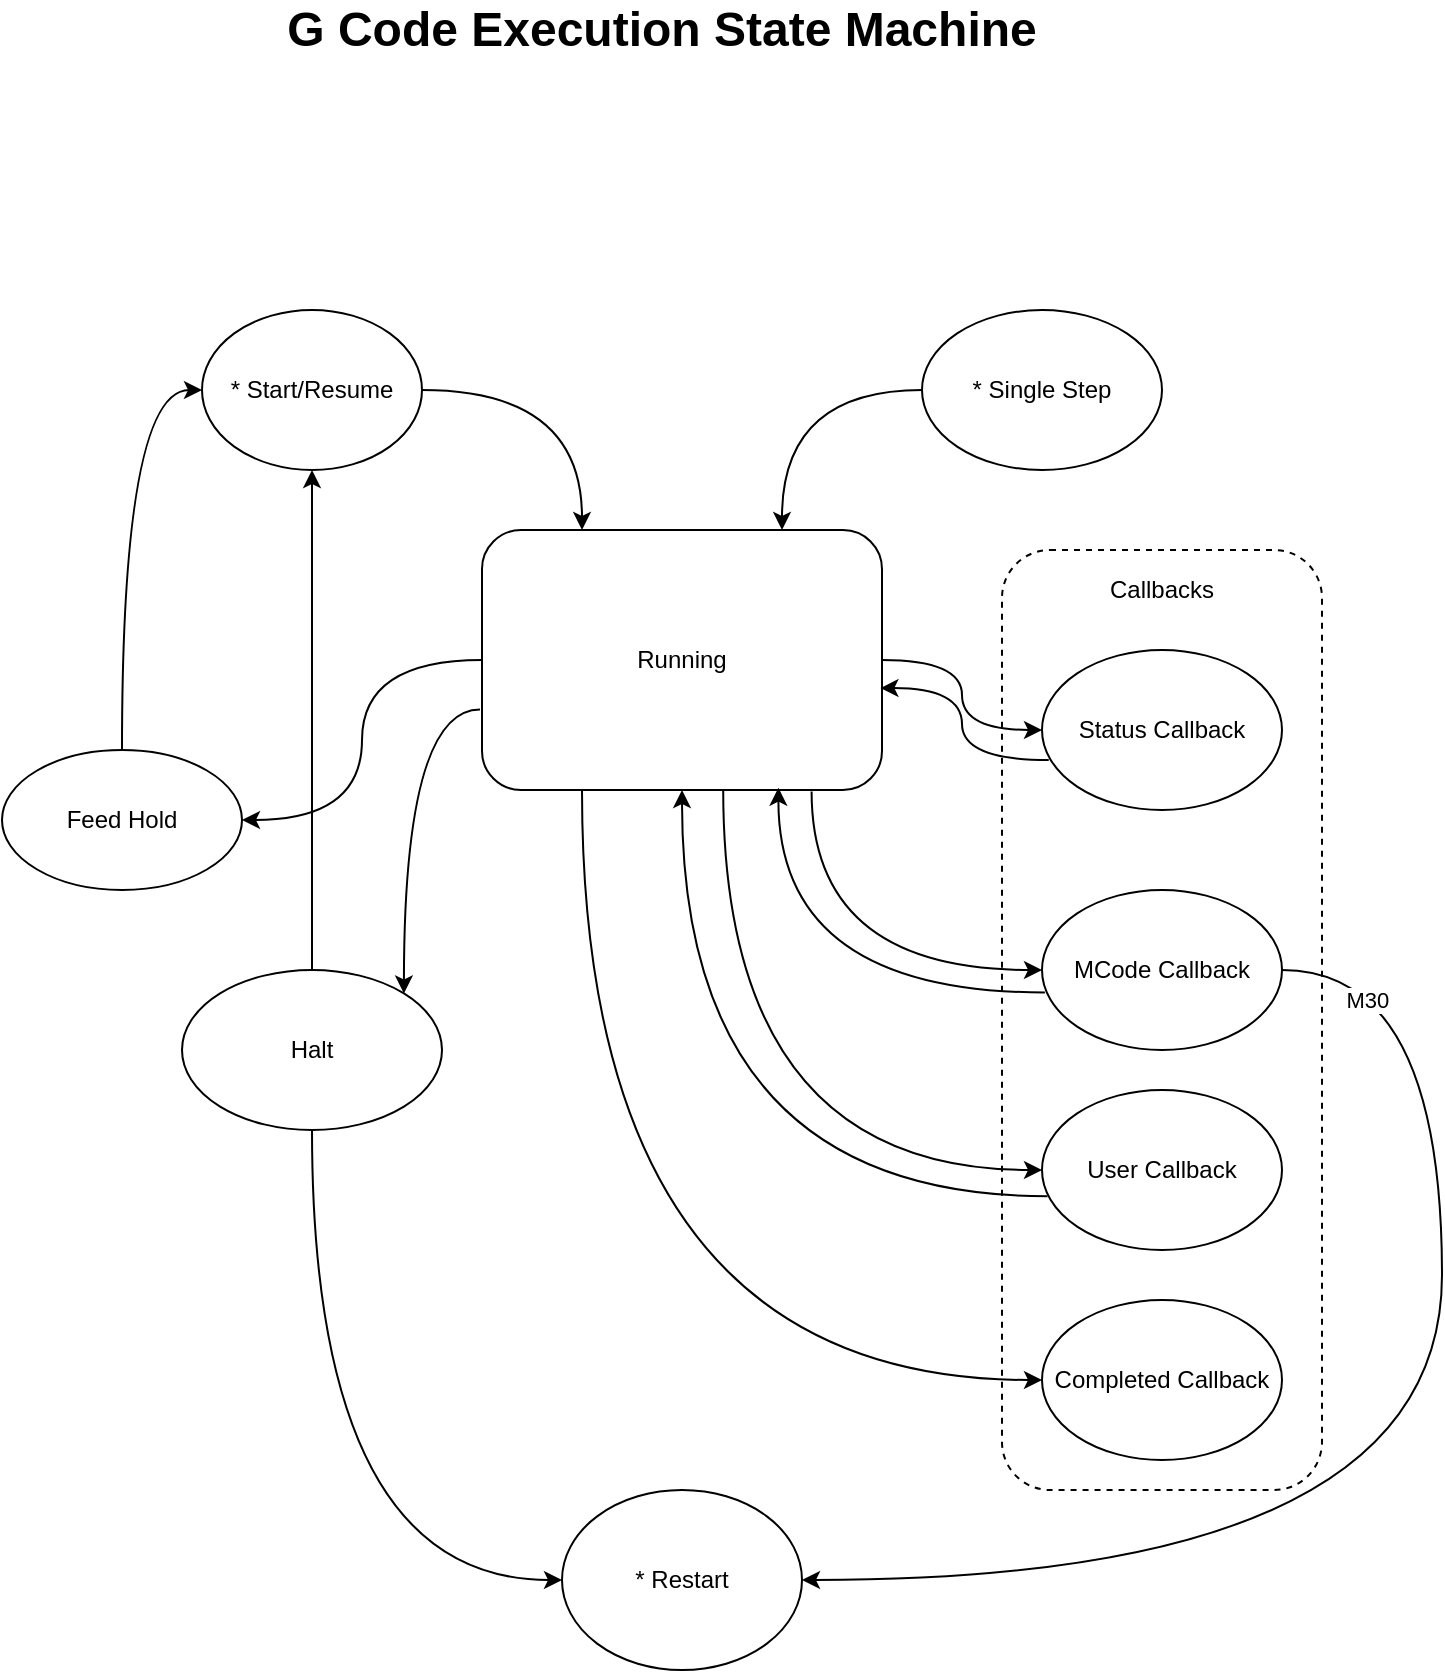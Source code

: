 <mxfile version="14.9.6" type="device"><diagram id="C5RBs43oDa-KdzZeNtuy" name="Page-1"><mxGraphModel dx="1086" dy="807" grid="1" gridSize="10" guides="1" tooltips="1" connect="1" arrows="1" fold="1" page="1" pageScale="1" pageWidth="850" pageHeight="1100" math="0" shadow="0"><root><mxCell id="WIyWlLk6GJQsqaUBKTNV-0"/><mxCell id="WIyWlLk6GJQsqaUBKTNV-1" parent="WIyWlLk6GJQsqaUBKTNV-0"/><mxCell id="GyAjRiSPBa34UYsHCoyo-0" value="* Restart" style="ellipse;whiteSpace=wrap;html=1;container=1;" parent="WIyWlLk6GJQsqaUBKTNV-1" vertex="1" collapsed="1"><mxGeometry x="340" y="800" width="120" height="90" as="geometry"><mxRectangle x="340" y="120" width="190" height="120" as="alternateBounds"/></mxGeometry></mxCell><mxCell id="GyAjRiSPBa34UYsHCoyo-40" value="Start button = Start" style="rounded=1;whiteSpace=wrap;html=1;" parent="GyAjRiSPBa34UYsHCoyo-0" vertex="1"><mxGeometry x="35" y="20" width="120" height="20" as="geometry"/></mxCell><mxCell id="GyAjRiSPBa34UYsHCoyo-41" value="Set Line No = 0" style="rounded=1;whiteSpace=wrap;html=1;" parent="GyAjRiSPBa34UYsHCoyo-0" vertex="1"><mxGeometry x="35" y="50" width="120" height="20" as="geometry"/></mxCell><mxCell id="GyAjRiSPBa34UYsHCoyo-26" style="edgeStyle=orthogonalEdgeStyle;curved=1;rounded=0;orthogonalLoop=1;jettySize=auto;html=1;exitX=1;exitY=0.5;exitDx=0;exitDy=0;entryX=0.25;entryY=0;entryDx=0;entryDy=0;" parent="WIyWlLk6GJQsqaUBKTNV-1" source="GyAjRiSPBa34UYsHCoyo-1" target="GyAjRiSPBa34UYsHCoyo-3" edge="1"><mxGeometry relative="1" as="geometry"/></mxCell><mxCell id="GyAjRiSPBa34UYsHCoyo-27" style="edgeStyle=orthogonalEdgeStyle;curved=1;rounded=0;orthogonalLoop=1;jettySize=auto;html=1;exitX=0;exitY=0.5;exitDx=0;exitDy=0;entryX=0.75;entryY=0;entryDx=0;entryDy=0;" parent="WIyWlLk6GJQsqaUBKTNV-1" source="GyAjRiSPBa34UYsHCoyo-2" target="GyAjRiSPBa34UYsHCoyo-3" edge="1"><mxGeometry relative="1" as="geometry"><Array as="points"/></mxGeometry></mxCell><mxCell id="GyAjRiSPBa34UYsHCoyo-2" value="* Single Step" style="ellipse;whiteSpace=wrap;html=1;container=1;" parent="WIyWlLk6GJQsqaUBKTNV-1" vertex="1" collapsed="1"><mxGeometry x="520" y="210" width="120" height="80" as="geometry"><mxRectangle x="520" y="210" width="290" height="290" as="alternateBounds"/></mxGeometry></mxCell><mxCell id="GyAjRiSPBa34UYsHCoyo-15" style="edgeStyle=orthogonalEdgeStyle;curved=1;rounded=0;orthogonalLoop=1;jettySize=auto;html=1;exitX=1;exitY=0.5;exitDx=0;exitDy=0;entryX=0;entryY=0.5;entryDx=0;entryDy=0;" parent="WIyWlLk6GJQsqaUBKTNV-1" source="GyAjRiSPBa34UYsHCoyo-3" target="GyAjRiSPBa34UYsHCoyo-8" edge="1"><mxGeometry relative="1" as="geometry"/></mxCell><mxCell id="GyAjRiSPBa34UYsHCoyo-17" style="edgeStyle=orthogonalEdgeStyle;orthogonalLoop=1;jettySize=auto;html=1;exitX=0.824;exitY=1.006;exitDx=0;exitDy=0;entryX=0;entryY=0.5;entryDx=0;entryDy=0;curved=1;exitPerimeter=0;" parent="WIyWlLk6GJQsqaUBKTNV-1" source="GyAjRiSPBa34UYsHCoyo-3" target="GyAjRiSPBa34UYsHCoyo-7" edge="1"><mxGeometry relative="1" as="geometry"><Array as="points"/></mxGeometry></mxCell><mxCell id="GyAjRiSPBa34UYsHCoyo-19" style="edgeStyle=orthogonalEdgeStyle;curved=1;rounded=0;orthogonalLoop=1;jettySize=auto;html=1;exitX=0.603;exitY=0.997;exitDx=0;exitDy=0;entryX=0;entryY=0.5;entryDx=0;entryDy=0;exitPerimeter=0;" parent="WIyWlLk6GJQsqaUBKTNV-1" source="GyAjRiSPBa34UYsHCoyo-3" target="GyAjRiSPBa34UYsHCoyo-9" edge="1"><mxGeometry relative="1" as="geometry"/></mxCell><mxCell id="GyAjRiSPBa34UYsHCoyo-21" style="edgeStyle=orthogonalEdgeStyle;curved=1;rounded=0;orthogonalLoop=1;jettySize=auto;html=1;exitX=0.25;exitY=1;exitDx=0;exitDy=0;entryX=0;entryY=0.5;entryDx=0;entryDy=0;" parent="WIyWlLk6GJQsqaUBKTNV-1" source="GyAjRiSPBa34UYsHCoyo-3" target="GyAjRiSPBa34UYsHCoyo-6" edge="1"><mxGeometry relative="1" as="geometry"/></mxCell><mxCell id="GyAjRiSPBa34UYsHCoyo-22" style="edgeStyle=orthogonalEdgeStyle;curved=1;rounded=0;orthogonalLoop=1;jettySize=auto;html=1;exitX=-0.005;exitY=0.69;exitDx=0;exitDy=0;entryX=1;entryY=0;entryDx=0;entryDy=0;exitPerimeter=0;" parent="WIyWlLk6GJQsqaUBKTNV-1" source="GyAjRiSPBa34UYsHCoyo-3" target="GyAjRiSPBa34UYsHCoyo-5" edge="1"><mxGeometry relative="1" as="geometry"><Array as="points"/></mxGeometry></mxCell><mxCell id="GyAjRiSPBa34UYsHCoyo-23" style="edgeStyle=orthogonalEdgeStyle;curved=1;rounded=0;orthogonalLoop=1;jettySize=auto;html=1;exitX=0;exitY=0.5;exitDx=0;exitDy=0;entryX=1;entryY=0.5;entryDx=0;entryDy=0;" parent="WIyWlLk6GJQsqaUBKTNV-1" source="GyAjRiSPBa34UYsHCoyo-3" target="GyAjRiSPBa34UYsHCoyo-4" edge="1"><mxGeometry relative="1" as="geometry"/></mxCell><mxCell id="GyAjRiSPBa34UYsHCoyo-3" value="Running" style="rounded=1;whiteSpace=wrap;html=1;" parent="WIyWlLk6GJQsqaUBKTNV-1" vertex="1"><mxGeometry x="300" y="320" width="200" height="130" as="geometry"/></mxCell><mxCell id="GyAjRiSPBa34UYsHCoyo-24" style="edgeStyle=orthogonalEdgeStyle;curved=1;rounded=0;orthogonalLoop=1;jettySize=auto;html=1;exitX=0.5;exitY=0;exitDx=0;exitDy=0;entryX=0;entryY=0.5;entryDx=0;entryDy=0;" parent="WIyWlLk6GJQsqaUBKTNV-1" source="GyAjRiSPBa34UYsHCoyo-4" target="GyAjRiSPBa34UYsHCoyo-1" edge="1"><mxGeometry relative="1" as="geometry"/></mxCell><mxCell id="GyAjRiSPBa34UYsHCoyo-25" style="edgeStyle=orthogonalEdgeStyle;curved=1;rounded=0;orthogonalLoop=1;jettySize=auto;html=1;entryX=0.5;entryY=1;entryDx=0;entryDy=0;" parent="WIyWlLk6GJQsqaUBKTNV-1" source="GyAjRiSPBa34UYsHCoyo-5" target="GyAjRiSPBa34UYsHCoyo-1" edge="1"><mxGeometry relative="1" as="geometry"/></mxCell><mxCell id="aPQ9G4b3jRv8Ac2TnQTP-2" style="edgeStyle=orthogonalEdgeStyle;curved=1;jumpStyle=none;orthogonalLoop=1;jettySize=auto;html=1;exitX=0.5;exitY=1;exitDx=0;exitDy=0;entryX=0;entryY=0.5;entryDx=0;entryDy=0;strokeColor=#000000;" parent="WIyWlLk6GJQsqaUBKTNV-1" source="GyAjRiSPBa34UYsHCoyo-5" target="GyAjRiSPBa34UYsHCoyo-0" edge="1"><mxGeometry relative="1" as="geometry"/></mxCell><mxCell id="GyAjRiSPBa34UYsHCoyo-5" value="Halt" style="ellipse;whiteSpace=wrap;html=1;container=1;" parent="WIyWlLk6GJQsqaUBKTNV-1" vertex="1" collapsed="1"><mxGeometry x="150" y="540" width="130" height="80" as="geometry"><mxRectangle x="150" y="540" width="260" height="220" as="alternateBounds"/></mxGeometry></mxCell><mxCell id="GyAjRiSPBa34UYsHCoyo-34" value="Enable Jogging" style="rounded=1;whiteSpace=wrap;html=1;" parent="GyAjRiSPBa34UYsHCoyo-5" vertex="1"><mxGeometry x="70" y="74.5" width="120" height="30" as="geometry"/></mxCell><mxCell id="GyAjRiSPBa34UYsHCoyo-35" value="Stop the Spindle?" style="rounded=1;whiteSpace=wrap;html=1;" parent="GyAjRiSPBa34UYsHCoyo-5" vertex="1"><mxGeometry x="70" y="120" width="120" height="30" as="geometry"/></mxCell><mxCell id="GyAjRiSPBa34UYsHCoyo-38" value="Wait for stop - save Stopped Position" style="rounded=1;whiteSpace=wrap;html=1;" parent="GyAjRiSPBa34UYsHCoyo-5" vertex="1"><mxGeometry x="70" y="30" width="120" height="30" as="geometry"/></mxCell><mxCell id="GyAjRiSPBa34UYsHCoyo-18" style="edgeStyle=orthogonalEdgeStyle;curved=1;rounded=0;orthogonalLoop=1;jettySize=auto;html=1;exitX=0.012;exitY=0.64;exitDx=0;exitDy=0;entryX=0.741;entryY=0.991;entryDx=0;entryDy=0;exitPerimeter=0;shadow=0;sketch=0;entryPerimeter=0;" parent="WIyWlLk6GJQsqaUBKTNV-1" source="GyAjRiSPBa34UYsHCoyo-7" target="GyAjRiSPBa34UYsHCoyo-3" edge="1"><mxGeometry relative="1" as="geometry"><Array as="points"/></mxGeometry></mxCell><mxCell id="GyAjRiSPBa34UYsHCoyo-16" style="edgeStyle=orthogonalEdgeStyle;curved=1;rounded=0;orthogonalLoop=1;jettySize=auto;html=1;exitX=0.028;exitY=0.688;exitDx=0;exitDy=0;entryX=0.996;entryY=0.608;entryDx=0;entryDy=0;entryPerimeter=0;exitPerimeter=0;" parent="WIyWlLk6GJQsqaUBKTNV-1" source="GyAjRiSPBa34UYsHCoyo-8" target="GyAjRiSPBa34UYsHCoyo-3" edge="1"><mxGeometry relative="1" as="geometry"/></mxCell><mxCell id="GyAjRiSPBa34UYsHCoyo-20" style="edgeStyle=orthogonalEdgeStyle;curved=1;rounded=0;orthogonalLoop=1;jettySize=auto;html=1;exitX=0.023;exitY=0.664;exitDx=0;exitDy=0;entryX=0.5;entryY=1;entryDx=0;entryDy=0;exitPerimeter=0;" parent="WIyWlLk6GJQsqaUBKTNV-1" source="GyAjRiSPBa34UYsHCoyo-9" target="GyAjRiSPBa34UYsHCoyo-3" edge="1"><mxGeometry relative="1" as="geometry"/></mxCell><mxCell id="GyAjRiSPBa34UYsHCoyo-4" value="Feed Hold" style="ellipse;whiteSpace=wrap;html=1;container=1;" parent="WIyWlLk6GJQsqaUBKTNV-1" vertex="1" collapsed="1"><mxGeometry x="60" y="430" width="120" height="70" as="geometry"><mxRectangle x="60" y="430" width="240" height="210" as="alternateBounds"/></mxGeometry></mxCell><mxCell id="GyAjRiSPBa34UYsHCoyo-29" value="&amp;lt;&amp;lt;" style="rounded=1;whiteSpace=wrap;html=1;" parent="GyAjRiSPBa34UYsHCoyo-4" vertex="1"><mxGeometry x="75" y="140" width="40" height="20" as="geometry"/></mxCell><mxCell id="GyAjRiSPBa34UYsHCoyo-30" value="&amp;gt;&amp;gt;" style="rounded=1;whiteSpace=wrap;html=1;" parent="GyAjRiSPBa34UYsHCoyo-4" vertex="1"><mxGeometry x="125" y="140" width="40" height="20" as="geometry"/></mxCell><mxCell id="GyAjRiSPBa34UYsHCoyo-31" value="Do not enable jogging" style="rounded=1;whiteSpace=wrap;html=1;" parent="GyAjRiSPBa34UYsHCoyo-4" vertex="1"><mxGeometry x="60" y="80" width="120" height="30" as="geometry"/></mxCell><mxCell id="GyAjRiSPBa34UYsHCoyo-33" value="Feed Hold" style="text;html=1;strokeColor=none;fillColor=none;align=center;verticalAlign=middle;whiteSpace=wrap;rounded=0;" parent="GyAjRiSPBa34UYsHCoyo-4" vertex="1"><mxGeometry x="100" y="30" width="40" height="20" as="geometry"/></mxCell><mxCell id="GyAjRiSPBa34UYsHCoyo-1" value="* Start/Resume" style="ellipse;whiteSpace=wrap;html=1;container=1;" parent="WIyWlLk6GJQsqaUBKTNV-1" vertex="1" collapsed="1"><mxGeometry x="160" y="210" width="110" height="80" as="geometry"><mxRectangle x="160" y="160" width="220" height="200" as="alternateBounds"/></mxGeometry></mxCell><mxCell id="GyAjRiSPBa34UYsHCoyo-42" value="Check resume state" style="rounded=1;whiteSpace=wrap;html=1;" parent="GyAjRiSPBa34UYsHCoyo-1" vertex="1"><mxGeometry x="50" y="50" width="120" height="30" as="geometry"/></mxCell><mxCell id="GyAjRiSPBa34UYsHCoyo-47" value="" style="group" parent="WIyWlLk6GJQsqaUBKTNV-1" vertex="1" connectable="0"><mxGeometry x="560" y="330" width="160" height="470" as="geometry"/></mxCell><mxCell id="GyAjRiSPBa34UYsHCoyo-45" value="" style="rounded=1;whiteSpace=wrap;html=1;shadow=0;glass=0;sketch=0;gradientColor=none;fillColor=none;container=1;dashed=1;" parent="GyAjRiSPBa34UYsHCoyo-47" vertex="1"><mxGeometry width="160" height="470" as="geometry"><mxRectangle width="50" height="40" as="alternateBounds"/></mxGeometry></mxCell><mxCell id="GyAjRiSPBa34UYsHCoyo-46" value="Callbacks" style="text;html=1;strokeColor=none;fillColor=none;align=center;verticalAlign=middle;whiteSpace=wrap;rounded=0;shadow=0;glass=0;sketch=0;" parent="GyAjRiSPBa34UYsHCoyo-45" vertex="1"><mxGeometry x="61.176" y="10" width="37.647" height="20" as="geometry"/></mxCell><mxCell id="GyAjRiSPBa34UYsHCoyo-6" value="Completed Callback" style="ellipse;whiteSpace=wrap;html=1;" parent="GyAjRiSPBa34UYsHCoyo-47" vertex="1"><mxGeometry x="20" y="375" width="120" height="80" as="geometry"/></mxCell><mxCell id="GyAjRiSPBa34UYsHCoyo-7" value="MCode Callback" style="ellipse;whiteSpace=wrap;html=1;" parent="GyAjRiSPBa34UYsHCoyo-47" vertex="1"><mxGeometry x="20" y="170" width="120" height="80" as="geometry"/></mxCell><mxCell id="GyAjRiSPBa34UYsHCoyo-8" value="Status Callback" style="ellipse;whiteSpace=wrap;html=1;" parent="GyAjRiSPBa34UYsHCoyo-47" vertex="1"><mxGeometry x="20" y="50" width="120" height="80" as="geometry"/></mxCell><mxCell id="GyAjRiSPBa34UYsHCoyo-9" value="User Callback" style="ellipse;whiteSpace=wrap;html=1;" parent="GyAjRiSPBa34UYsHCoyo-47" vertex="1"><mxGeometry x="20" y="270" width="120" height="80" as="geometry"/></mxCell><mxCell id="GyAjRiSPBa34UYsHCoyo-49" value="G Code Execution State Machine" style="text;html=1;strokeColor=none;fillColor=none;align=center;verticalAlign=middle;whiteSpace=wrap;rounded=0;shadow=0;glass=0;dashed=1;sketch=0;fontStyle=1;fontSize=24;" parent="WIyWlLk6GJQsqaUBKTNV-1" vertex="1"><mxGeometry x="160" y="60" width="460" height="20" as="geometry"/></mxCell><mxCell id="aPQ9G4b3jRv8Ac2TnQTP-3" style="edgeStyle=orthogonalEdgeStyle;curved=1;jumpStyle=none;orthogonalLoop=1;jettySize=auto;html=1;exitX=1;exitY=0.5;exitDx=0;exitDy=0;entryX=1;entryY=0.5;entryDx=0;entryDy=0;strokeColor=#000000;" parent="WIyWlLk6GJQsqaUBKTNV-1" source="GyAjRiSPBa34UYsHCoyo-7" target="GyAjRiSPBa34UYsHCoyo-0" edge="1"><mxGeometry relative="1" as="geometry"><Array as="points"><mxPoint x="780" y="540"/><mxPoint x="780" y="845"/></Array></mxGeometry></mxCell><mxCell id="aPQ9G4b3jRv8Ac2TnQTP-4" value="M30&amp;nbsp;" style="edgeLabel;html=1;align=center;verticalAlign=middle;resizable=0;points=[];" parent="aPQ9G4b3jRv8Ac2TnQTP-3" vertex="1" connectable="0"><mxGeometry x="-0.875" y="-15" relative="1" as="geometry"><mxPoint as="offset"/></mxGeometry></mxCell></root></mxGraphModel></diagram></mxfile>